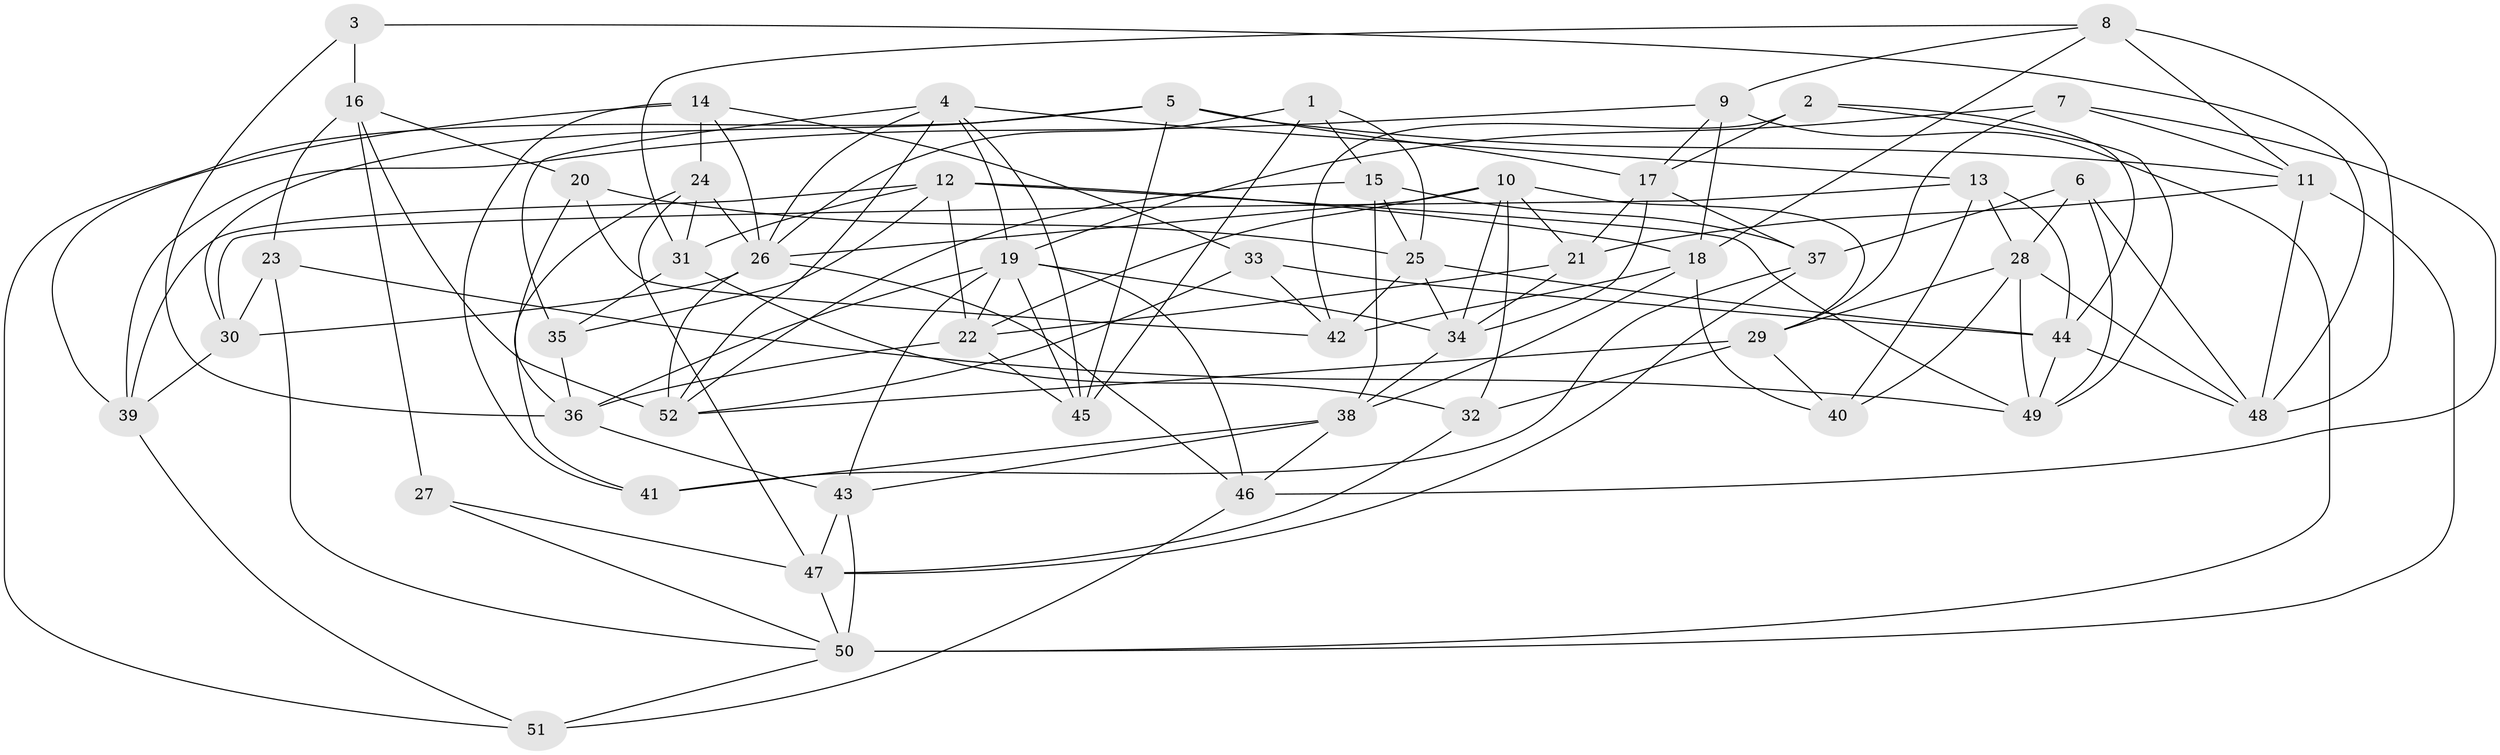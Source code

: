 // original degree distribution, {4: 1.0}
// Generated by graph-tools (version 1.1) at 2025/02/03/09/25 03:02:58]
// undirected, 52 vertices, 135 edges
graph export_dot {
graph [start="1"]
  node [color=gray90,style=filled];
  1;
  2;
  3;
  4;
  5;
  6;
  7;
  8;
  9;
  10;
  11;
  12;
  13;
  14;
  15;
  16;
  17;
  18;
  19;
  20;
  21;
  22;
  23;
  24;
  25;
  26;
  27;
  28;
  29;
  30;
  31;
  32;
  33;
  34;
  35;
  36;
  37;
  38;
  39;
  40;
  41;
  42;
  43;
  44;
  45;
  46;
  47;
  48;
  49;
  50;
  51;
  52;
  1 -- 15 [weight=1.0];
  1 -- 25 [weight=1.0];
  1 -- 26 [weight=1.0];
  1 -- 45 [weight=1.0];
  2 -- 17 [weight=1.0];
  2 -- 42 [weight=1.0];
  2 -- 44 [weight=1.0];
  2 -- 49 [weight=1.0];
  3 -- 16 [weight=2.0];
  3 -- 36 [weight=1.0];
  3 -- 48 [weight=1.0];
  4 -- 13 [weight=1.0];
  4 -- 19 [weight=1.0];
  4 -- 26 [weight=1.0];
  4 -- 35 [weight=1.0];
  4 -- 45 [weight=1.0];
  4 -- 52 [weight=1.0];
  5 -- 11 [weight=1.0];
  5 -- 17 [weight=1.0];
  5 -- 30 [weight=1.0];
  5 -- 45 [weight=2.0];
  5 -- 51 [weight=1.0];
  6 -- 28 [weight=1.0];
  6 -- 37 [weight=1.0];
  6 -- 48 [weight=1.0];
  6 -- 49 [weight=1.0];
  7 -- 11 [weight=1.0];
  7 -- 19 [weight=1.0];
  7 -- 29 [weight=1.0];
  7 -- 46 [weight=1.0];
  8 -- 9 [weight=1.0];
  8 -- 11 [weight=2.0];
  8 -- 18 [weight=1.0];
  8 -- 31 [weight=1.0];
  8 -- 48 [weight=1.0];
  9 -- 17 [weight=1.0];
  9 -- 18 [weight=1.0];
  9 -- 39 [weight=1.0];
  9 -- 50 [weight=2.0];
  10 -- 21 [weight=1.0];
  10 -- 22 [weight=1.0];
  10 -- 26 [weight=1.0];
  10 -- 29 [weight=1.0];
  10 -- 32 [weight=1.0];
  10 -- 34 [weight=1.0];
  11 -- 21 [weight=2.0];
  11 -- 48 [weight=1.0];
  11 -- 50 [weight=1.0];
  12 -- 18 [weight=1.0];
  12 -- 22 [weight=1.0];
  12 -- 31 [weight=1.0];
  12 -- 35 [weight=1.0];
  12 -- 39 [weight=1.0];
  12 -- 49 [weight=1.0];
  13 -- 28 [weight=1.0];
  13 -- 30 [weight=2.0];
  13 -- 40 [weight=1.0];
  13 -- 44 [weight=1.0];
  14 -- 24 [weight=1.0];
  14 -- 26 [weight=1.0];
  14 -- 33 [weight=1.0];
  14 -- 39 [weight=2.0];
  14 -- 41 [weight=1.0];
  15 -- 25 [weight=1.0];
  15 -- 37 [weight=2.0];
  15 -- 38 [weight=1.0];
  15 -- 52 [weight=1.0];
  16 -- 20 [weight=2.0];
  16 -- 23 [weight=1.0];
  16 -- 27 [weight=2.0];
  16 -- 52 [weight=3.0];
  17 -- 21 [weight=1.0];
  17 -- 34 [weight=1.0];
  17 -- 37 [weight=1.0];
  18 -- 38 [weight=1.0];
  18 -- 40 [weight=1.0];
  18 -- 42 [weight=1.0];
  19 -- 22 [weight=1.0];
  19 -- 34 [weight=1.0];
  19 -- 36 [weight=1.0];
  19 -- 43 [weight=2.0];
  19 -- 45 [weight=1.0];
  19 -- 46 [weight=2.0];
  20 -- 25 [weight=1.0];
  20 -- 36 [weight=1.0];
  20 -- 42 [weight=2.0];
  21 -- 22 [weight=1.0];
  21 -- 34 [weight=1.0];
  22 -- 36 [weight=1.0];
  22 -- 45 [weight=1.0];
  23 -- 30 [weight=1.0];
  23 -- 49 [weight=1.0];
  23 -- 50 [weight=1.0];
  24 -- 26 [weight=1.0];
  24 -- 31 [weight=2.0];
  24 -- 41 [weight=1.0];
  24 -- 47 [weight=1.0];
  25 -- 34 [weight=1.0];
  25 -- 42 [weight=1.0];
  25 -- 44 [weight=1.0];
  26 -- 30 [weight=1.0];
  26 -- 46 [weight=1.0];
  26 -- 52 [weight=1.0];
  27 -- 47 [weight=1.0];
  27 -- 50 [weight=1.0];
  28 -- 29 [weight=1.0];
  28 -- 40 [weight=1.0];
  28 -- 48 [weight=1.0];
  28 -- 49 [weight=1.0];
  29 -- 32 [weight=1.0];
  29 -- 40 [weight=1.0];
  29 -- 52 [weight=1.0];
  30 -- 39 [weight=1.0];
  31 -- 32 [weight=1.0];
  31 -- 35 [weight=1.0];
  32 -- 47 [weight=1.0];
  33 -- 42 [weight=1.0];
  33 -- 44 [weight=1.0];
  33 -- 52 [weight=1.0];
  34 -- 38 [weight=1.0];
  35 -- 36 [weight=1.0];
  36 -- 43 [weight=1.0];
  37 -- 41 [weight=1.0];
  37 -- 47 [weight=1.0];
  38 -- 41 [weight=1.0];
  38 -- 43 [weight=1.0];
  38 -- 46 [weight=1.0];
  39 -- 51 [weight=1.0];
  43 -- 47 [weight=1.0];
  43 -- 50 [weight=1.0];
  44 -- 48 [weight=1.0];
  44 -- 49 [weight=1.0];
  46 -- 51 [weight=1.0];
  47 -- 50 [weight=1.0];
  50 -- 51 [weight=1.0];
}
